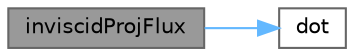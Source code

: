 digraph "inviscidProjFlux"
{
 // LATEX_PDF_SIZE
  bgcolor="transparent";
  edge [fontname=Helvetica,fontsize=10,labelfontname=Helvetica,labelfontsize=10];
  node [fontname=Helvetica,fontsize=10,shape=box,height=0.2,width=0.4];
  rankdir="LR";
  Node1 [id="Node000001",label="inviscidProjFlux",height=0.2,width=0.4,color="gray40", fillcolor="grey60", style="filled", fontcolor="black",tooltip="Convective projected (onto normal) flux (compressible flow)."];
  Node1 -> Node2 [id="edge1_Node000001_Node000002",color="steelblue1",style="solid",tooltip=" "];
  Node2 [id="Node000002",label="dot",height=0.2,width=0.4,color="grey40", fillcolor="white", style="filled",URL="$util_8hpp.html#a67fa0c6906ccf410ef038dede765af81",tooltip="Dot product."];
}
